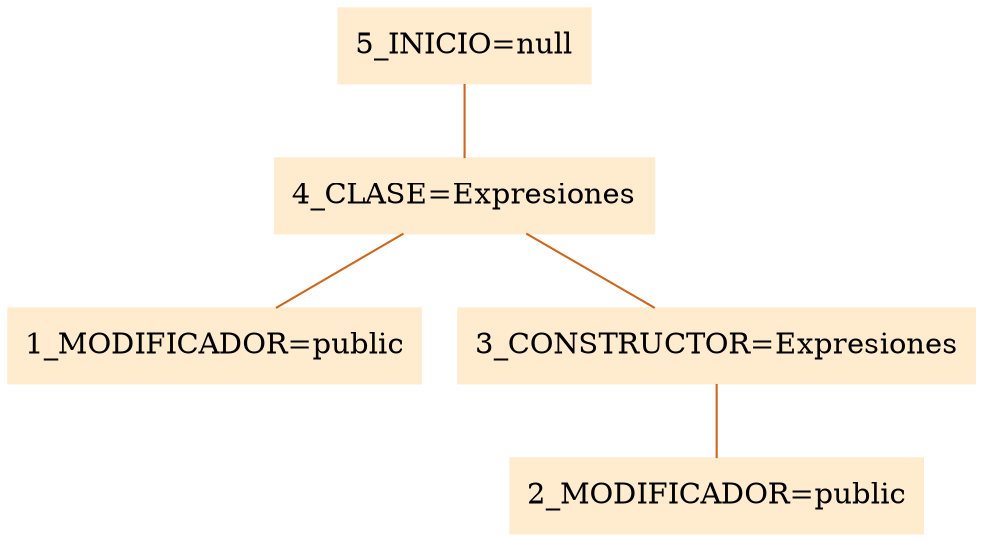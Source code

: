 digraph G {node[shape=box, style=filled, color=blanchedalmond]; edge[color=chocolate3, dir=none];rankdir=UD 

"5_INICIO=null"->"4_CLASE=Expresiones"
"4_CLASE=Expresiones"->"1_MODIFICADOR=public"
"4_CLASE=Expresiones"->"3_CONSTRUCTOR=Expresiones"
"3_CONSTRUCTOR=Expresiones"->"2_MODIFICADOR=public"


}
